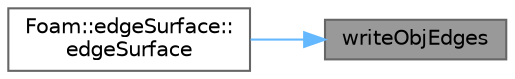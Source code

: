 digraph "writeObjEdges"
{
 // LATEX_PDF_SIZE
  bgcolor="transparent";
  edge [fontname=Helvetica,fontsize=10,labelfontname=Helvetica,labelfontsize=10];
  node [fontname=Helvetica,fontsize=10,shape=box,height=0.2,width=0.4];
  rankdir="RL";
  Node1 [id="Node000001",label="writeObjEdges",height=0.2,width=0.4,color="gray40", fillcolor="grey60", style="filled", fontcolor="black",tooltip=" "];
  Node1 -> Node2 [id="edge1_Node000001_Node000002",dir="back",color="steelblue1",style="solid",tooltip=" "];
  Node2 [id="Node000002",label="Foam::edgeSurface::\ledgeSurface",height=0.2,width=0.4,color="grey40", fillcolor="white", style="filled",URL="$classFoam_1_1edgeSurface.html#abe6268d682c2dab294acf2175f47ca38",tooltip=" "];
}
